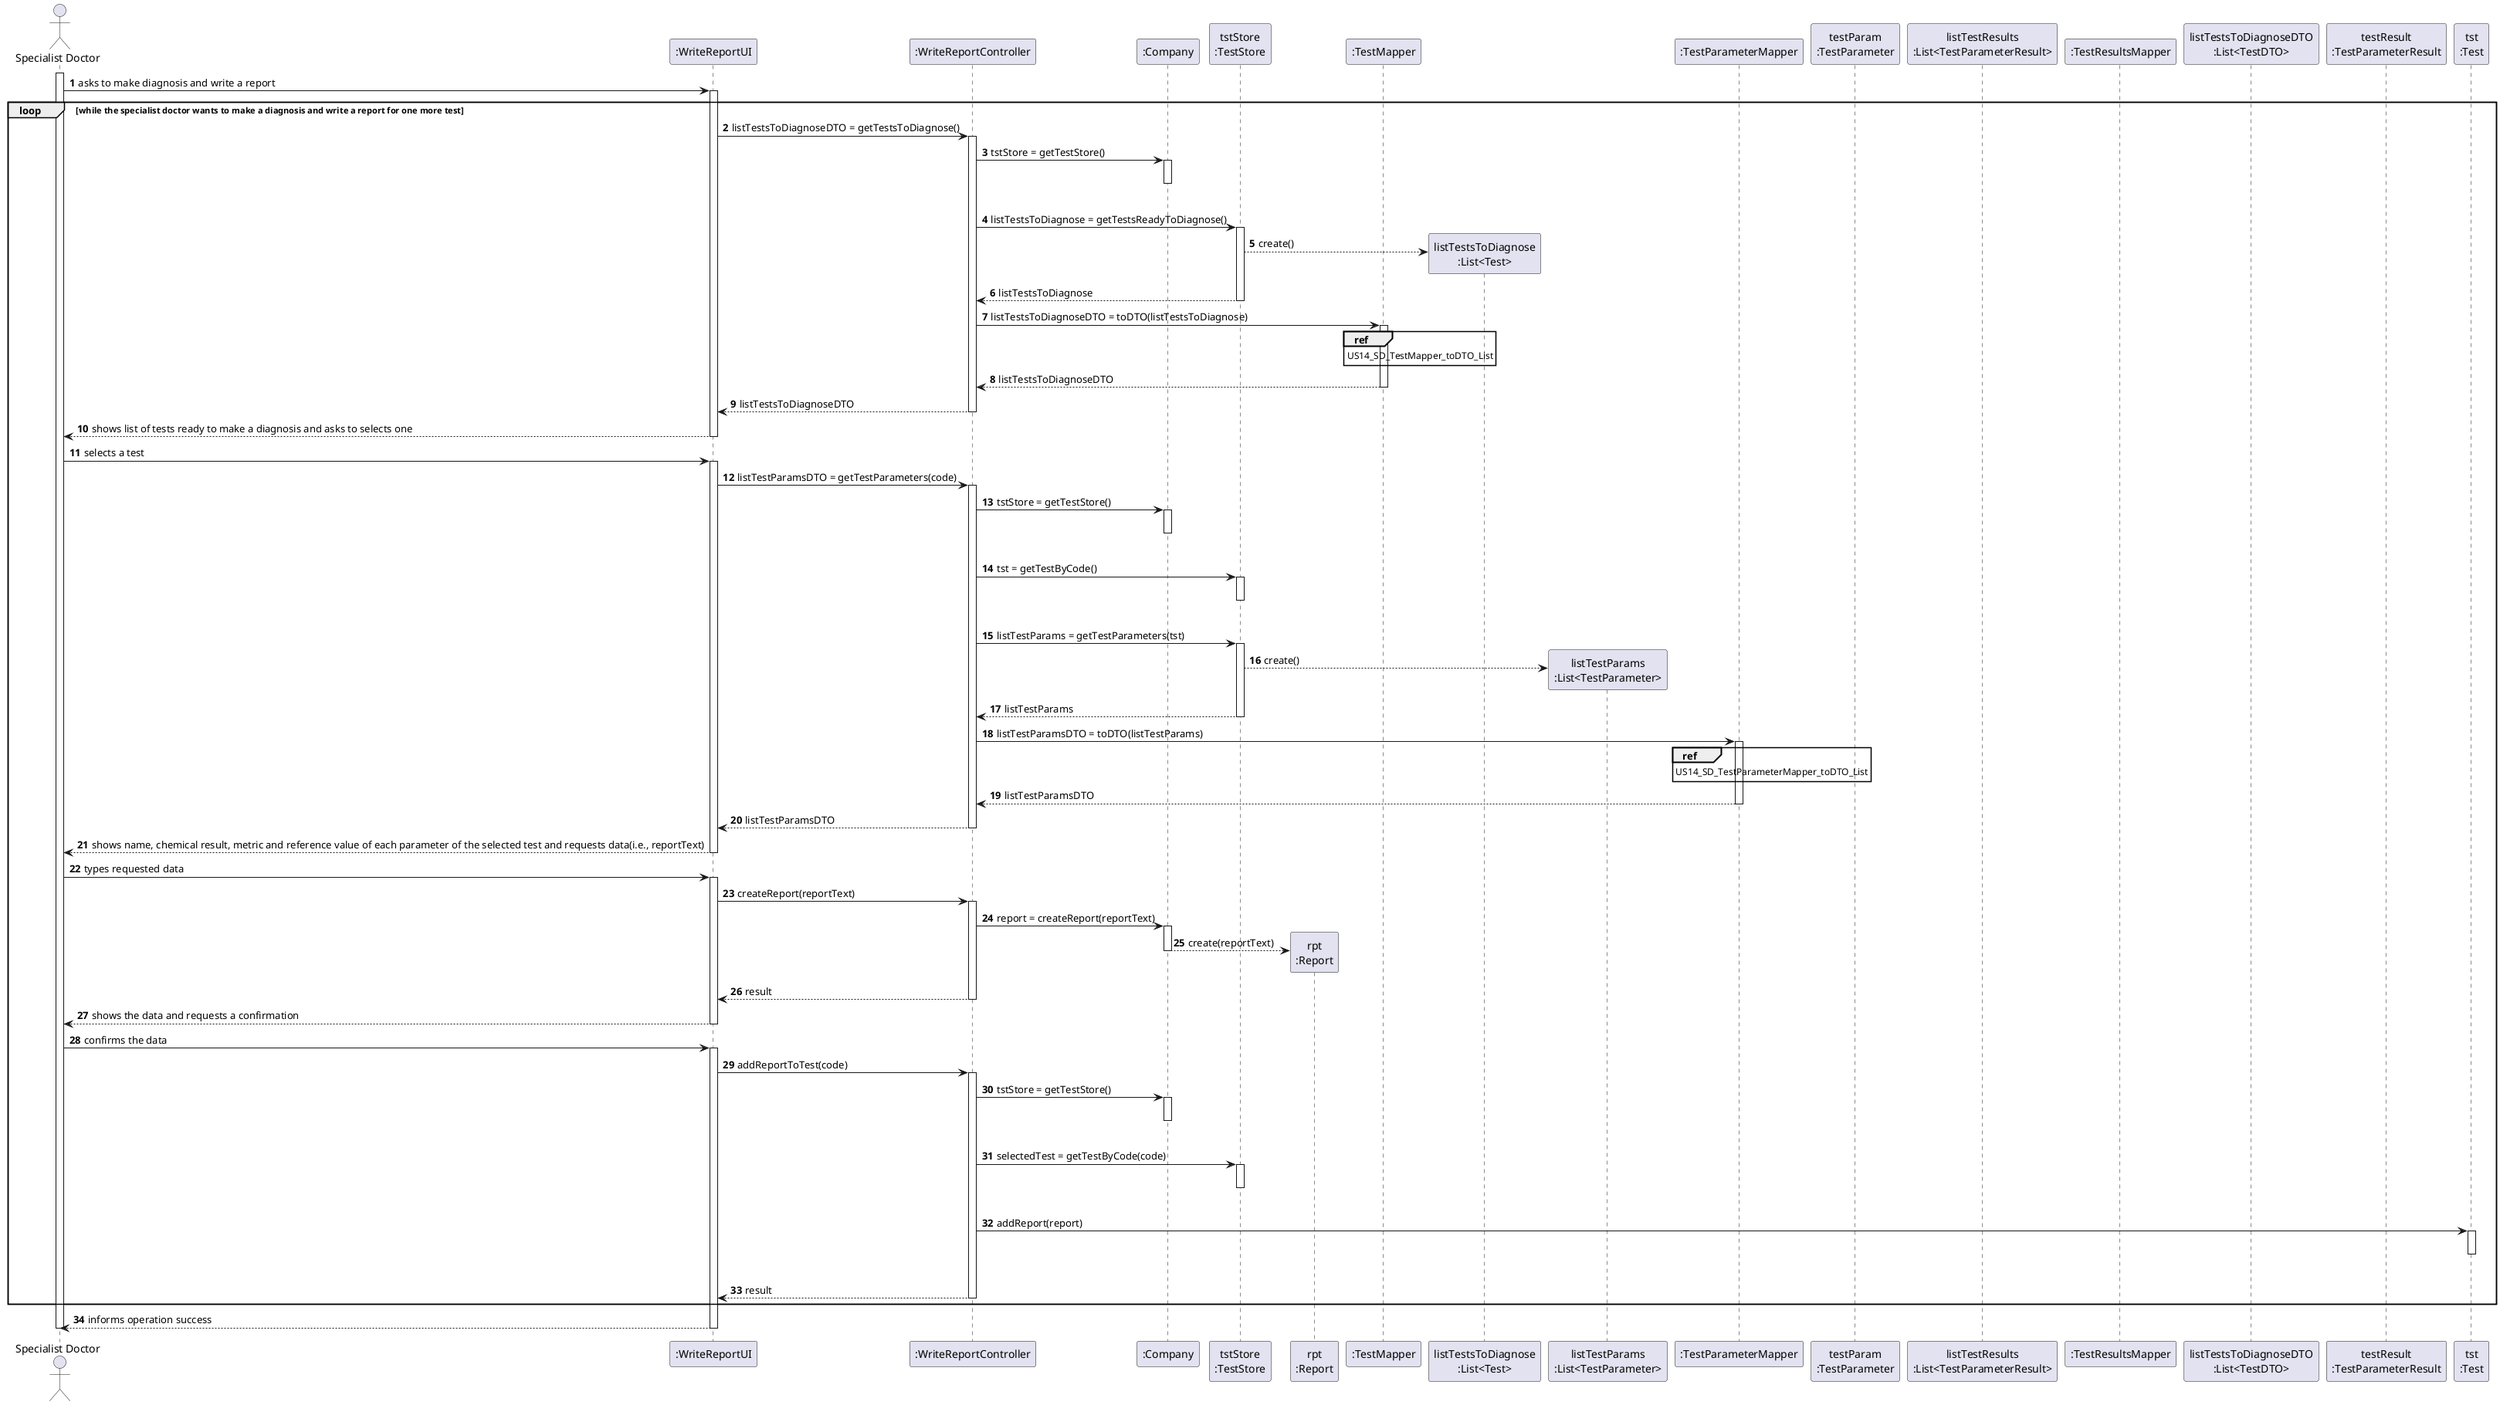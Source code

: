 @startuml
autonumber
actor "Specialist Doctor" as SPDT

participant ":WriteReportUI" as UI
participant ":WriteReportController" as CTRL
participant ":Company" as CMP
participant "tstStore\n:TestStore" as TSTSTORE
participant "rpt\n:Report" as RPT
participant ":TestMapper" as TSTMAPPER
participant "listTestsToDiagnose\n:List<Test>" as LT
participant "listTestParams\n:List<TestParameter>" as LTP
participant ":TestParameterMapper" as TPMAPPER
participant "testParam\n:TestParameter" as TP
participant "listTestResults\n:List<TestParameterResult>" as LTPR
participant ":TestResultsMapper" as TRMAPPER
participant "listTestsToDiagnoseDTO\n:List<TestDTO>" as LIST_DTO
participant "testResult\n:TestParameterResult" as TPR
participant "tst\n:Test" as TST

activate SPDT
SPDT -> UI : asks to make diagnosis and write a report
activate UI
loop while the specialist doctor wants to make a diagnosis and write a report for one more test
UI -> CTRL : listTestsToDiagnoseDTO = getTestsToDiagnose()
activate CTRL

CTRL -> CMP : tstStore = getTestStore()
activate CMP
|||
deactivate CMP

CTRL -> TSTSTORE : listTestsToDiagnose = getTestsReadyToDiagnose()
activate TSTSTORE

TSTSTORE --> LT** : create()
TSTSTORE --> CTRL : listTestsToDiagnose
deactivate TSTSTORE

CTRL -> TSTMAPPER : listTestsToDiagnoseDTO = toDTO(listTestsToDiagnose)
activate TSTMAPPER

ref over TSTMAPPER : US14_SD_TestMapper_toDTO_List

TSTMAPPER --> CTRL : listTestsToDiagnoseDTO
deactivate TSTMAPPER

CTRL --> UI : listTestsToDiagnoseDTO
deactivate CTRL

UI --> SPDT : shows list of tests ready to make a diagnosis and asks to selects one
deactivate UI

SPDT -> UI : selects a test
activate UI

UI -> CTRL : listTestParamsDTO = getTestParameters(code)
activate CTRL

CTRL -> CMP : tstStore = getTestStore()
activate CMP
|||
deactivate CMP

CTRL -> TSTSTORE : tst = getTestByCode()
activate TSTSTORE
|||
deactivate TSTSTORE

CTRL -> TSTSTORE : listTestParams = getTestParameters(tst)
activate TSTSTORE
TSTSTORE --> LTP** : create()
TSTSTORE --> CTRL : listTestParams
deactivate TSTSTORE

CTRL -> TPMAPPER : listTestParamsDTO = toDTO(listTestParams)
activate TPMAPPER
ref over TPMAPPER : US14_SD_TestParameterMapper_toDTO_List
TPMAPPER --> CTRL : listTestParamsDTO
deactivate TPMAPPER

CTRL --> UI : listTestParamsDTO

deactivate CTRL

UI --> SPDT : shows name, chemical result, metric and reference value of each parameter of the selected test and requests data(i.e., reportText)
deactivate UI

SPDT -> UI : types requested data
activate UI

UI -> CTRL : createReport(reportText)
activate CTRL

CTRL -> CMP : report = createReport(reportText)
activate CMP

CMP --> RPT** : create(reportText)
deactivate CMP

CTRL --> UI : result
deactivate CTRL
UI --> SPDT : shows the data and requests a confirmation
deactivate UI

SPDT -> UI : confirms the data
activate UI

UI -> CTRL : addReportToTest(code)
activate CTRL

CTRL -> CMP : tstStore = getTestStore()
activate CMP
|||
deactivate CMP

CTRL -> TSTSTORE : selectedTest = getTestByCode(code)
activate TSTSTORE
|||
deactivate TSTSTORE

CTRL -> TST : addReport(report)
activate TST
|||
deactivate TST

CTRL --> UI : result
deactivate CMP
deactivate CTRL

end

UI --> SPDT : informs operation success
deactivate UI
deactivate SPDT

@enduml